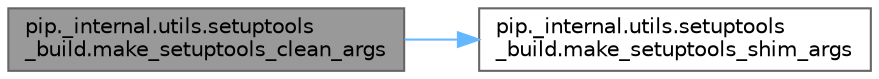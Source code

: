 digraph "pip._internal.utils.setuptools_build.make_setuptools_clean_args"
{
 // LATEX_PDF_SIZE
  bgcolor="transparent";
  edge [fontname=Helvetica,fontsize=10,labelfontname=Helvetica,labelfontsize=10];
  node [fontname=Helvetica,fontsize=10,shape=box,height=0.2,width=0.4];
  rankdir="LR";
  Node1 [id="Node000001",label="pip._internal.utils.setuptools\l_build.make_setuptools_clean_args",height=0.2,width=0.4,color="gray40", fillcolor="grey60", style="filled", fontcolor="black",tooltip=" "];
  Node1 -> Node2 [id="edge1_Node000001_Node000002",color="steelblue1",style="solid",tooltip=" "];
  Node2 [id="Node000002",label="pip._internal.utils.setuptools\l_build.make_setuptools_shim_args",height=0.2,width=0.4,color="grey40", fillcolor="white", style="filled",URL="$namespacepip_1_1__internal_1_1utils_1_1setuptools__build.html#aa4496c399d218015c5ecb218c10e1ad7",tooltip=" "];
}
